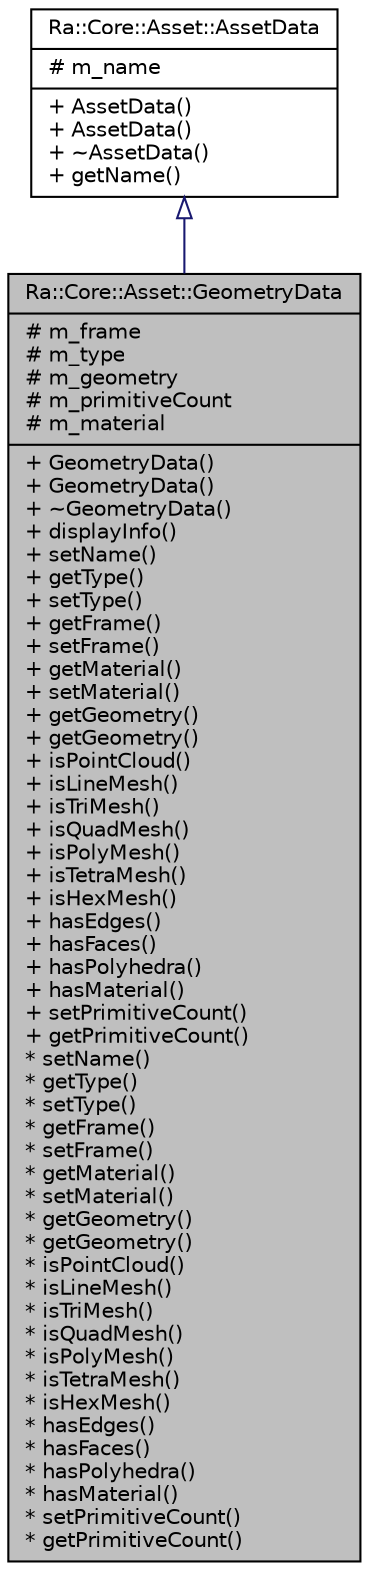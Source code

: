 digraph "Ra::Core::Asset::GeometryData"
{
 // INTERACTIVE_SVG=YES
 // LATEX_PDF_SIZE
  edge [fontname="Helvetica",fontsize="10",labelfontname="Helvetica",labelfontsize="10"];
  node [fontname="Helvetica",fontsize="10",shape=record];
  Node1 [label="{Ra::Core::Asset::GeometryData\n|# m_frame\l# m_type\l# m_geometry\l# m_primitiveCount\l# m_material\l|+ GeometryData()\l+ GeometryData()\l+ ~GeometryData()\l+ displayInfo()\l+ setName()\l+ getType()\l+ setType()\l+ getFrame()\l+ setFrame()\l+ getMaterial()\l+ setMaterial()\l+ getGeometry()\l+ getGeometry()\l+ isPointCloud()\l+ isLineMesh()\l+ isTriMesh()\l+ isQuadMesh()\l+ isPolyMesh()\l+ isTetraMesh()\l+ isHexMesh()\l+ hasEdges()\l+ hasFaces()\l+ hasPolyhedra()\l+ hasMaterial()\l+ setPrimitiveCount()\l+ getPrimitiveCount()\l* setName()\l* getType()\l* setType()\l* getFrame()\l* setFrame()\l* getMaterial()\l* setMaterial()\l* getGeometry()\l* getGeometry()\l* isPointCloud()\l* isLineMesh()\l* isTriMesh()\l* isQuadMesh()\l* isPolyMesh()\l* isTetraMesh()\l* isHexMesh()\l* hasEdges()\l* hasFaces()\l* hasPolyhedra()\l* hasMaterial()\l* setPrimitiveCount()\l* getPrimitiveCount()\l}",height=0.2,width=0.4,color="black", fillcolor="grey75", style="filled", fontcolor="black",tooltip=" "];
  Node2 -> Node1 [dir="back",color="midnightblue",fontsize="10",style="solid",arrowtail="onormal",fontname="Helvetica"];
  Node2 [label="{Ra::Core::Asset::AssetData\n|# m_name\l|+ AssetData()\l+ AssetData()\l+ ~AssetData()\l+ getName()\l}",height=0.2,width=0.4,color="black", fillcolor="white", style="filled",URL="$classRa_1_1Core_1_1Asset_1_1AssetData.html",tooltip=" "];
}
